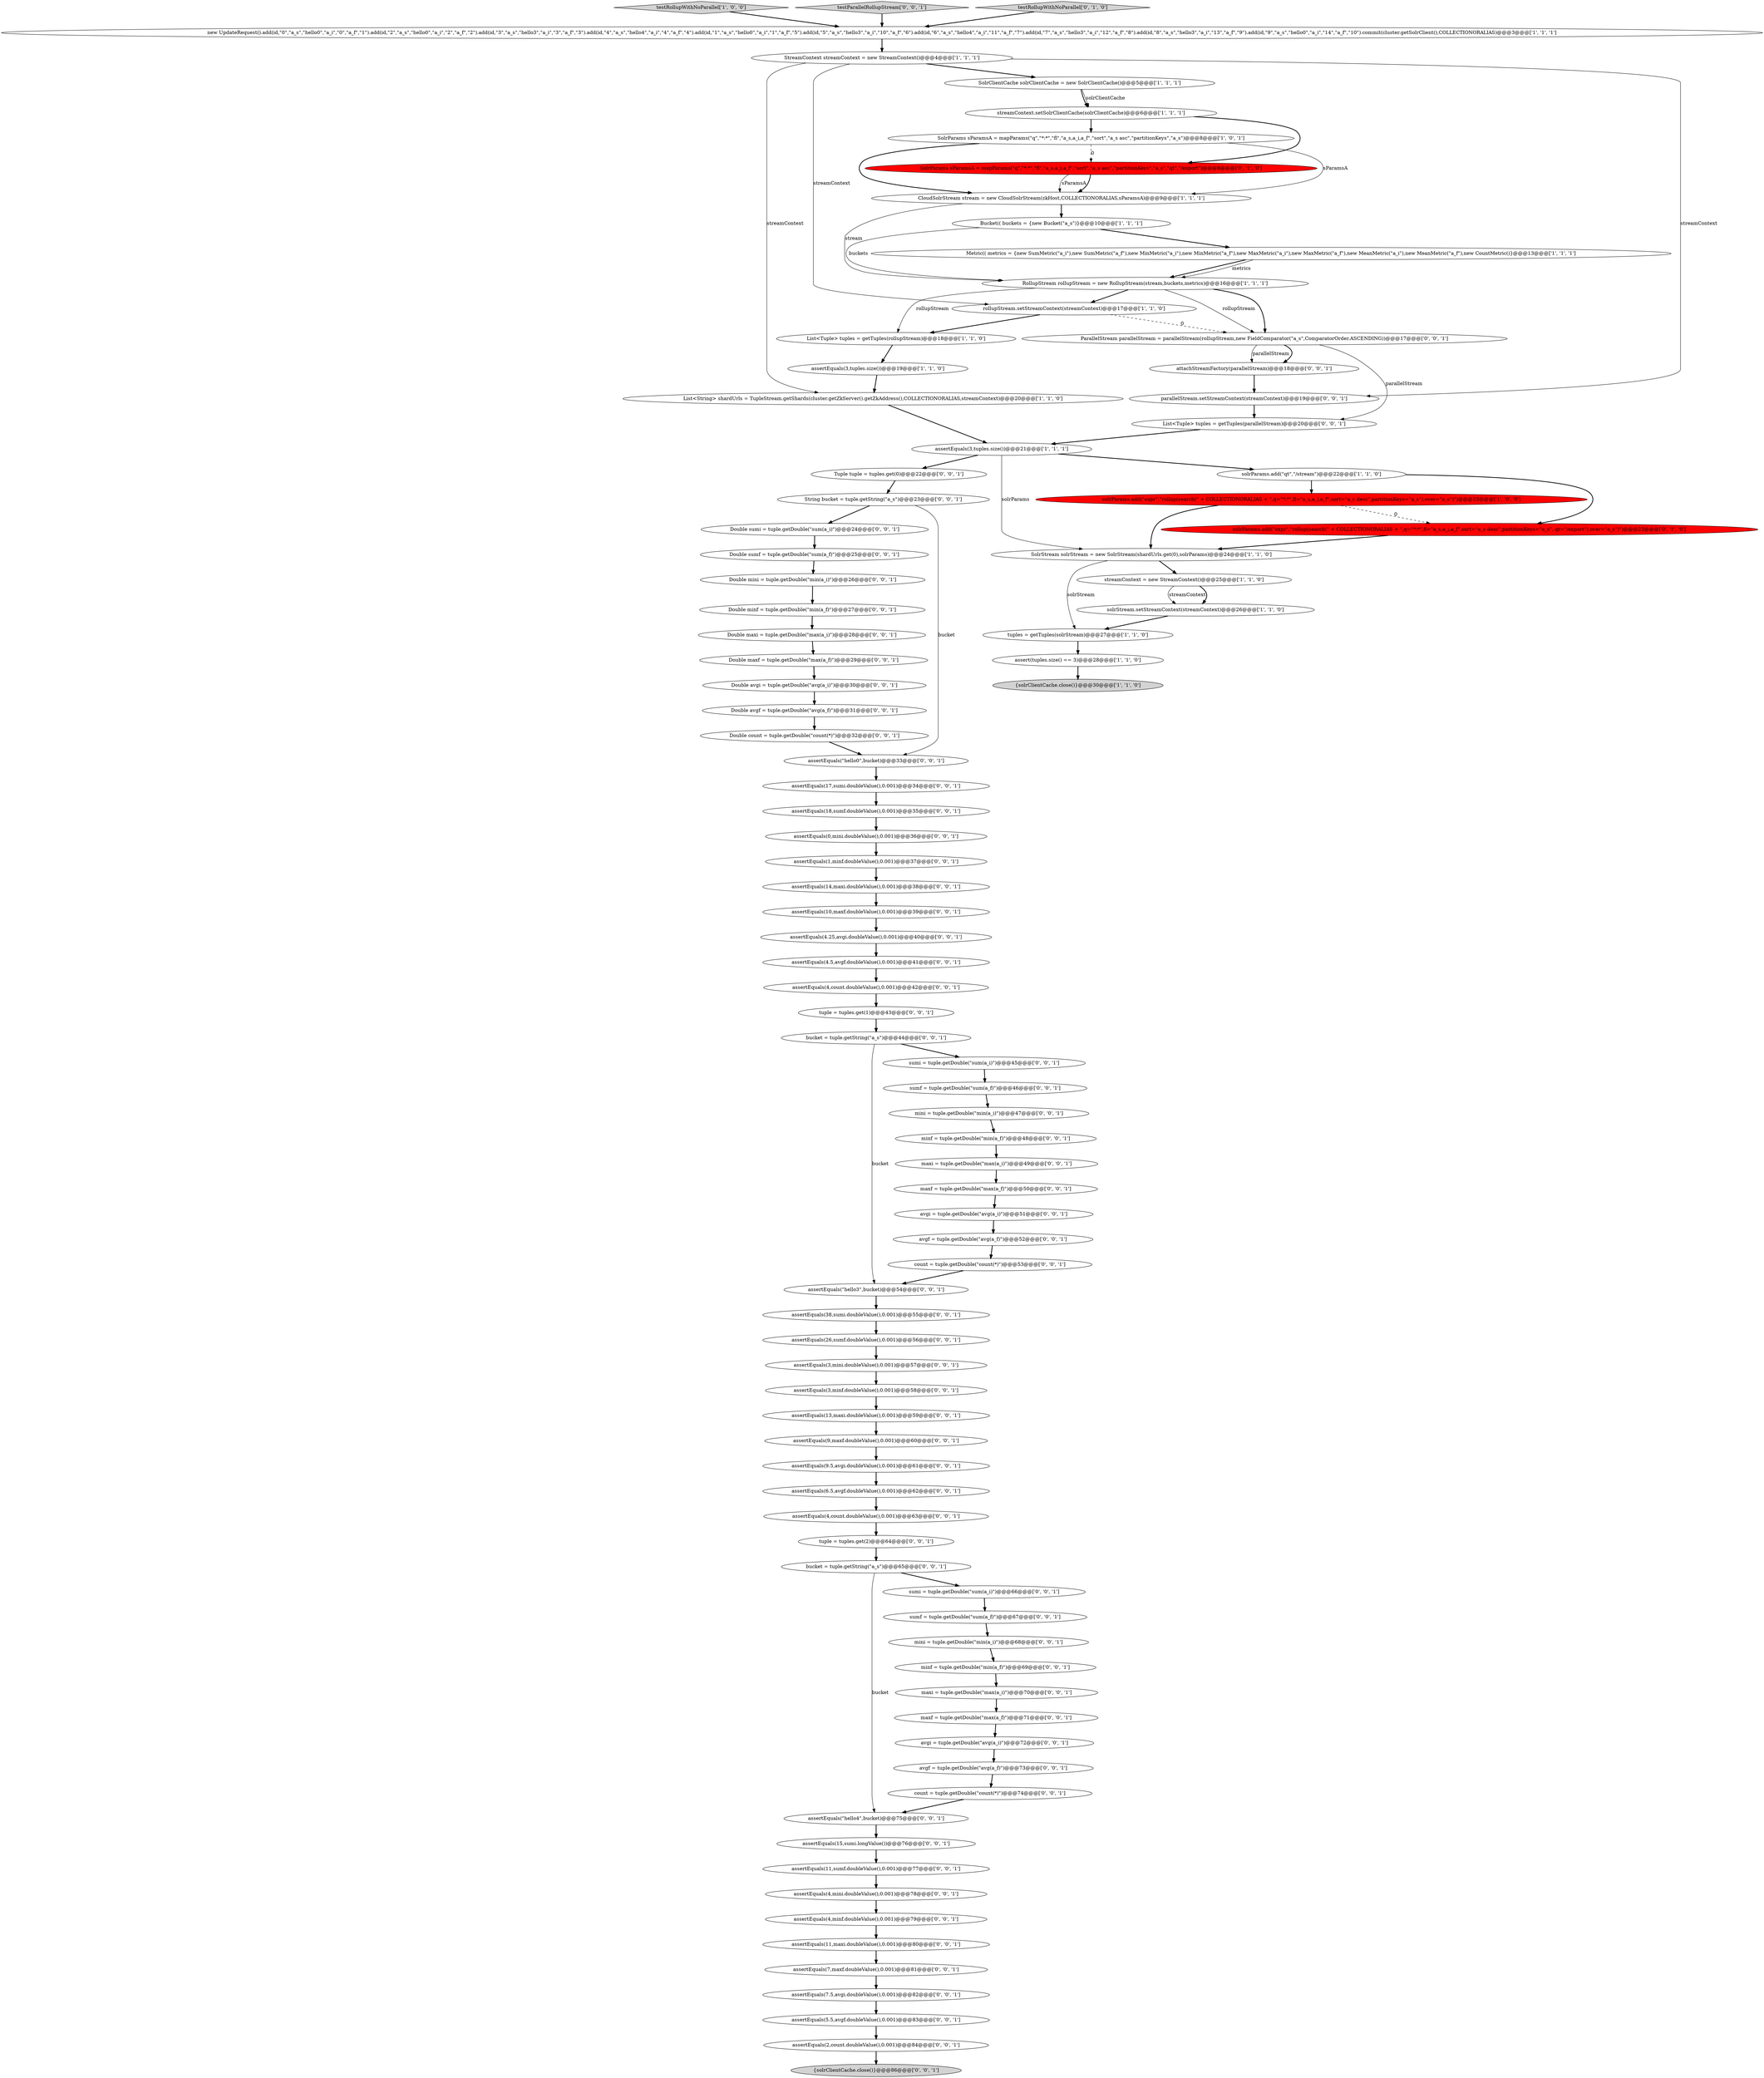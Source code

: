 digraph {
41 [style = filled, label = "Double maxf = tuple.getDouble(\"max(a_f)\")@@@29@@@['0', '0', '1']", fillcolor = white, shape = ellipse image = "AAA0AAABBB3BBB"];
56 [style = filled, label = "maxf = tuple.getDouble(\"max(a_f)\")@@@71@@@['0', '0', '1']", fillcolor = white, shape = ellipse image = "AAA0AAABBB3BBB"];
35 [style = filled, label = "assertEquals(6.5,avgf.doubleValue(),0.001)@@@62@@@['0', '0', '1']", fillcolor = white, shape = ellipse image = "AAA0AAABBB3BBB"];
70 [style = filled, label = "Double minf = tuple.getDouble(\"min(a_f)\")@@@27@@@['0', '0', '1']", fillcolor = white, shape = ellipse image = "AAA0AAABBB3BBB"];
74 [style = filled, label = "assertEquals(17,sumi.doubleValue(),0.001)@@@34@@@['0', '0', '1']", fillcolor = white, shape = ellipse image = "AAA0AAABBB3BBB"];
85 [style = filled, label = "assertEquals(26,sumf.doubleValue(),0.001)@@@56@@@['0', '0', '1']", fillcolor = white, shape = ellipse image = "AAA0AAABBB3BBB"];
4 [style = filled, label = "SolrParams sParamsA = mapParams(\"q\",\"*:*\",\"fl\",\"a_s,a_i,a_f\",\"sort\",\"a_s asc\",\"partitionKeys\",\"a_s\")@@@8@@@['1', '0', '1']", fillcolor = white, shape = ellipse image = "AAA0AAABBB1BBB"];
50 [style = filled, label = "assertEquals(3,mini.doubleValue(),0.001)@@@57@@@['0', '0', '1']", fillcolor = white, shape = ellipse image = "AAA0AAABBB3BBB"];
27 [style = filled, label = "Double avgi = tuple.getDouble(\"avg(a_i)\")@@@30@@@['0', '0', '1']", fillcolor = white, shape = ellipse image = "AAA0AAABBB3BBB"];
33 [style = filled, label = "Double maxi = tuple.getDouble(\"max(a_i)\")@@@28@@@['0', '0', '1']", fillcolor = white, shape = ellipse image = "AAA0AAABBB3BBB"];
43 [style = filled, label = "Double mini = tuple.getDouble(\"min(a_i)\")@@@26@@@['0', '0', '1']", fillcolor = white, shape = ellipse image = "AAA0AAABBB3BBB"];
71 [style = filled, label = "sumf = tuple.getDouble(\"sum(a_f)\")@@@67@@@['0', '0', '1']", fillcolor = white, shape = ellipse image = "AAA0AAABBB3BBB"];
64 [style = filled, label = "Tuple tuple = tuples.get(0)@@@22@@@['0', '0', '1']", fillcolor = white, shape = ellipse image = "AAA0AAABBB3BBB"];
75 [style = filled, label = "avgi = tuple.getDouble(\"avg(a_i)\")@@@72@@@['0', '0', '1']", fillcolor = white, shape = ellipse image = "AAA0AAABBB3BBB"];
93 [style = filled, label = "Double count = tuple.getDouble(\"count(*)\")@@@32@@@['0', '0', '1']", fillcolor = white, shape = ellipse image = "AAA0AAABBB3BBB"];
18 [style = filled, label = "StreamContext streamContext = new StreamContext()@@@4@@@['1', '1', '1']", fillcolor = white, shape = ellipse image = "AAA0AAABBB1BBB"];
88 [style = filled, label = "ParallelStream parallelStream = parallelStream(rollupStream,new FieldComparator(\"a_s\",ComparatorOrder.ASCENDING))@@@17@@@['0', '0', '1']", fillcolor = white, shape = ellipse image = "AAA0AAABBB3BBB"];
57 [style = filled, label = "assertEquals(9,maxf.doubleValue(),0.001)@@@60@@@['0', '0', '1']", fillcolor = white, shape = ellipse image = "AAA0AAABBB3BBB"];
90 [style = filled, label = "assertEquals(9.5,avgi.doubleValue(),0.001)@@@61@@@['0', '0', '1']", fillcolor = white, shape = ellipse image = "AAA0AAABBB3BBB"];
62 [style = filled, label = "sumi = tuple.getDouble(\"sum(a_i)\")@@@45@@@['0', '0', '1']", fillcolor = white, shape = ellipse image = "AAA0AAABBB3BBB"];
51 [style = filled, label = "mini = tuple.getDouble(\"min(a_i)\")@@@47@@@['0', '0', '1']", fillcolor = white, shape = ellipse image = "AAA0AAABBB3BBB"];
14 [style = filled, label = "assert(tuples.size() == 3)@@@28@@@['1', '1', '0']", fillcolor = white, shape = ellipse image = "AAA0AAABBB1BBB"];
8 [style = filled, label = "solrParams.add(\"qt\",\"/stream\")@@@22@@@['1', '1', '0']", fillcolor = white, shape = ellipse image = "AAA0AAABBB1BBB"];
15 [style = filled, label = "Metric(( metrics = {new SumMetric(\"a_i\"),new SumMetric(\"a_f\"),new MinMetric(\"a_i\"),new MinMetric(\"a_f\"),new MaxMetric(\"a_i\"),new MaxMetric(\"a_f\"),new MeanMetric(\"a_i\"),new MeanMetric(\"a_f\"),new CountMetric()}@@@13@@@['1', '1', '1']", fillcolor = white, shape = ellipse image = "AAA0AAABBB1BBB"];
5 [style = filled, label = "Bucket(( buckets = {new Bucket(\"a_s\")}@@@10@@@['1', '1', '1']", fillcolor = white, shape = ellipse image = "AAA0AAABBB1BBB"];
65 [style = filled, label = "assertEquals(18,sumf.doubleValue(),0.001)@@@35@@@['0', '0', '1']", fillcolor = white, shape = ellipse image = "AAA0AAABBB3BBB"];
22 [style = filled, label = "List<String> shardUrls = TupleStream.getShards(cluster.getZkServer().getZkAddress(),COLLECTIONORALIAS,streamContext)@@@20@@@['1', '1', '0']", fillcolor = white, shape = ellipse image = "AAA0AAABBB1BBB"];
12 [style = filled, label = "SolrStream solrStream = new SolrStream(shardUrls.get(0),solrParams)@@@24@@@['1', '1', '0']", fillcolor = white, shape = ellipse image = "AAA0AAABBB1BBB"];
55 [style = filled, label = "assertEquals(4,minf.doubleValue(),0.001)@@@79@@@['0', '0', '1']", fillcolor = white, shape = ellipse image = "AAA0AAABBB3BBB"];
77 [style = filled, label = "{solrClientCache.close()}@@@86@@@['0', '0', '1']", fillcolor = lightgray, shape = ellipse image = "AAA0AAABBB3BBB"];
26 [style = filled, label = "tuple = tuples.get(1)@@@43@@@['0', '0', '1']", fillcolor = white, shape = ellipse image = "AAA0AAABBB3BBB"];
92 [style = filled, label = "assertEquals(4,count.doubleValue(),0.001)@@@42@@@['0', '0', '1']", fillcolor = white, shape = ellipse image = "AAA0AAABBB3BBB"];
11 [style = filled, label = "SolrClientCache solrClientCache = new SolrClientCache()@@@5@@@['1', '1', '1']", fillcolor = white, shape = ellipse image = "AAA0AAABBB1BBB"];
87 [style = filled, label = "assertEquals(11,maxi.doubleValue(),0.001)@@@80@@@['0', '0', '1']", fillcolor = white, shape = ellipse image = "AAA0AAABBB3BBB"];
13 [style = filled, label = "streamContext = new StreamContext()@@@25@@@['1', '1', '0']", fillcolor = white, shape = ellipse image = "AAA0AAABBB1BBB"];
81 [style = filled, label = "assertEquals(4.5,avgf.doubleValue(),0.001)@@@41@@@['0', '0', '1']", fillcolor = white, shape = ellipse image = "AAA0AAABBB3BBB"];
3 [style = filled, label = "testRollupWithNoParallel['1', '0', '0']", fillcolor = lightgray, shape = diamond image = "AAA0AAABBB1BBB"];
60 [style = filled, label = "assertEquals(38,sumi.doubleValue(),0.001)@@@55@@@['0', '0', '1']", fillcolor = white, shape = ellipse image = "AAA0AAABBB3BBB"];
78 [style = filled, label = "minf = tuple.getDouble(\"min(a_f)\")@@@69@@@['0', '0', '1']", fillcolor = white, shape = ellipse image = "AAA0AAABBB3BBB"];
66 [style = filled, label = "assertEquals(\"hello0\",bucket)@@@33@@@['0', '0', '1']", fillcolor = white, shape = ellipse image = "AAA0AAABBB3BBB"];
2 [style = filled, label = "RollupStream rollupStream = new RollupStream(stream,buckets,metrics)@@@16@@@['1', '1', '1']", fillcolor = white, shape = ellipse image = "AAA0AAABBB1BBB"];
45 [style = filled, label = "assertEquals(1,minf.doubleValue(),0.001)@@@37@@@['0', '0', '1']", fillcolor = white, shape = ellipse image = "AAA0AAABBB3BBB"];
10 [style = filled, label = "new UpdateRequest().add(id,\"0\",\"a_s\",\"hello0\",\"a_i\",\"0\",\"a_f\",\"1\").add(id,\"2\",\"a_s\",\"hello0\",\"a_i\",\"2\",\"a_f\",\"2\").add(id,\"3\",\"a_s\",\"hello3\",\"a_i\",\"3\",\"a_f\",\"3\").add(id,\"4\",\"a_s\",\"hello4\",\"a_i\",\"4\",\"a_f\",\"4\").add(id,\"1\",\"a_s\",\"hello0\",\"a_i\",\"1\",\"a_f\",\"5\").add(id,\"5\",\"a_s\",\"hello3\",\"a_i\",\"10\",\"a_f\",\"6\").add(id,\"6\",\"a_s\",\"hello4\",\"a_i\",\"11\",\"a_f\",\"7\").add(id,\"7\",\"a_s\",\"hello3\",\"a_i\",\"12\",\"a_f\",\"8\").add(id,\"8\",\"a_s\",\"hello3\",\"a_i\",\"13\",\"a_f\",\"9\").add(id,\"9\",\"a_s\",\"hello0\",\"a_i\",\"14\",\"a_f\",\"10\").commit(cluster.getSolrClient(),COLLECTIONORALIAS)@@@3@@@['1', '1', '1']", fillcolor = white, shape = ellipse image = "AAA0AAABBB1BBB"];
39 [style = filled, label = "assertEquals(\"hello4\",bucket)@@@75@@@['0', '0', '1']", fillcolor = white, shape = ellipse image = "AAA0AAABBB3BBB"];
79 [style = filled, label = "assertEquals(7.5,avgi.doubleValue(),0.001)@@@82@@@['0', '0', '1']", fillcolor = white, shape = ellipse image = "AAA0AAABBB3BBB"];
82 [style = filled, label = "assertEquals(5.5,avgf.doubleValue(),0.001)@@@83@@@['0', '0', '1']", fillcolor = white, shape = ellipse image = "AAA0AAABBB3BBB"];
7 [style = filled, label = "assertEquals(3,tuples.size())@@@21@@@['1', '1', '1']", fillcolor = white, shape = ellipse image = "AAA0AAABBB1BBB"];
61 [style = filled, label = "avgf = tuple.getDouble(\"avg(a_f)\")@@@73@@@['0', '0', '1']", fillcolor = white, shape = ellipse image = "AAA0AAABBB3BBB"];
68 [style = filled, label = "sumi = tuple.getDouble(\"sum(a_i)\")@@@66@@@['0', '0', '1']", fillcolor = white, shape = ellipse image = "AAA0AAABBB3BBB"];
83 [style = filled, label = "List<Tuple> tuples = getTuples(parallelStream)@@@20@@@['0', '0', '1']", fillcolor = white, shape = ellipse image = "AAA0AAABBB3BBB"];
37 [style = filled, label = "attachStreamFactory(parallelStream)@@@18@@@['0', '0', '1']", fillcolor = white, shape = ellipse image = "AAA0AAABBB3BBB"];
46 [style = filled, label = "assertEquals(0,mini.doubleValue(),0.001)@@@36@@@['0', '0', '1']", fillcolor = white, shape = ellipse image = "AAA0AAABBB3BBB"];
52 [style = filled, label = "assertEquals(\"hello3\",bucket)@@@54@@@['0', '0', '1']", fillcolor = white, shape = ellipse image = "AAA0AAABBB3BBB"];
31 [style = filled, label = "maxf = tuple.getDouble(\"max(a_f)\")@@@50@@@['0', '0', '1']", fillcolor = white, shape = ellipse image = "AAA0AAABBB3BBB"];
91 [style = filled, label = "parallelStream.setStreamContext(streamContext)@@@19@@@['0', '0', '1']", fillcolor = white, shape = ellipse image = "AAA0AAABBB3BBB"];
48 [style = filled, label = "String bucket = tuple.getString(\"a_s\")@@@23@@@['0', '0', '1']", fillcolor = white, shape = ellipse image = "AAA0AAABBB3BBB"];
28 [style = filled, label = "maxi = tuple.getDouble(\"max(a_i)\")@@@49@@@['0', '0', '1']", fillcolor = white, shape = ellipse image = "AAA0AAABBB3BBB"];
44 [style = filled, label = "assertEquals(2,count.doubleValue(),0.001)@@@84@@@['0', '0', '1']", fillcolor = white, shape = ellipse image = "AAA0AAABBB3BBB"];
9 [style = filled, label = "solrStream.setStreamContext(streamContext)@@@26@@@['1', '1', '0']", fillcolor = white, shape = ellipse image = "AAA0AAABBB1BBB"];
36 [style = filled, label = "Double sumi = tuple.getDouble(\"sum(a_i)\")@@@24@@@['0', '0', '1']", fillcolor = white, shape = ellipse image = "AAA0AAABBB3BBB"];
34 [style = filled, label = "Double avgf = tuple.getDouble(\"avg(a_f)\")@@@31@@@['0', '0', '1']", fillcolor = white, shape = ellipse image = "AAA0AAABBB3BBB"];
17 [style = filled, label = "streamContext.setSolrClientCache(solrClientCache)@@@6@@@['1', '1', '1']", fillcolor = white, shape = ellipse image = "AAA0AAABBB1BBB"];
19 [style = filled, label = "assertEquals(3,tuples.size())@@@19@@@['1', '1', '0']", fillcolor = white, shape = ellipse image = "AAA0AAABBB1BBB"];
1 [style = filled, label = "solrParams.add(\"expr\",\"rollup(search(\" + COLLECTIONORALIAS + \",q=\"*:*\",fl=\"a_s,a_i,a_f\",sort=\"a_s desc\",partitionKeys=\"a_s\"),over=\"a_s\")\")@@@23@@@['1', '0', '0']", fillcolor = red, shape = ellipse image = "AAA1AAABBB1BBB"];
42 [style = filled, label = "mini = tuple.getDouble(\"min(a_i)\")@@@68@@@['0', '0', '1']", fillcolor = white, shape = ellipse image = "AAA0AAABBB3BBB"];
89 [style = filled, label = "bucket = tuple.getString(\"a_s\")@@@65@@@['0', '0', '1']", fillcolor = white, shape = ellipse image = "AAA0AAABBB3BBB"];
72 [style = filled, label = "sumf = tuple.getDouble(\"sum(a_f)\")@@@46@@@['0', '0', '1']", fillcolor = white, shape = ellipse image = "AAA0AAABBB3BBB"];
58 [style = filled, label = "count = tuple.getDouble(\"count(*)\")@@@74@@@['0', '0', '1']", fillcolor = white, shape = ellipse image = "AAA0AAABBB3BBB"];
30 [style = filled, label = "avgi = tuple.getDouble(\"avg(a_i)\")@@@51@@@['0', '0', '1']", fillcolor = white, shape = ellipse image = "AAA0AAABBB3BBB"];
32 [style = filled, label = "testParallelRollupStream['0', '0', '1']", fillcolor = lightgray, shape = diamond image = "AAA0AAABBB3BBB"];
6 [style = filled, label = "CloudSolrStream stream = new CloudSolrStream(zkHost,COLLECTIONORALIAS,sParamsA)@@@9@@@['1', '1', '1']", fillcolor = white, shape = ellipse image = "AAA0AAABBB1BBB"];
54 [style = filled, label = "assertEquals(4,count.doubleValue(),0.001)@@@63@@@['0', '0', '1']", fillcolor = white, shape = ellipse image = "AAA0AAABBB3BBB"];
29 [style = filled, label = "avgf = tuple.getDouble(\"avg(a_f)\")@@@52@@@['0', '0', '1']", fillcolor = white, shape = ellipse image = "AAA0AAABBB3BBB"];
49 [style = filled, label = "Double sumf = tuple.getDouble(\"sum(a_f)\")@@@25@@@['0', '0', '1']", fillcolor = white, shape = ellipse image = "AAA0AAABBB3BBB"];
20 [style = filled, label = "{solrClientCache.close()}@@@30@@@['1', '1', '0']", fillcolor = lightgray, shape = ellipse image = "AAA0AAABBB1BBB"];
21 [style = filled, label = "tuples = getTuples(solrStream)@@@27@@@['1', '1', '0']", fillcolor = white, shape = ellipse image = "AAA0AAABBB1BBB"];
63 [style = filled, label = "assertEquals(13,maxi.doubleValue(),0.001)@@@59@@@['0', '0', '1']", fillcolor = white, shape = ellipse image = "AAA0AAABBB3BBB"];
69 [style = filled, label = "assertEquals(3,minf.doubleValue(),0.001)@@@58@@@['0', '0', '1']", fillcolor = white, shape = ellipse image = "AAA0AAABBB3BBB"];
73 [style = filled, label = "maxi = tuple.getDouble(\"max(a_i)\")@@@70@@@['0', '0', '1']", fillcolor = white, shape = ellipse image = "AAA0AAABBB3BBB"];
0 [style = filled, label = "List<Tuple> tuples = getTuples(rollupStream)@@@18@@@['1', '1', '0']", fillcolor = white, shape = ellipse image = "AAA0AAABBB1BBB"];
80 [style = filled, label = "assertEquals(4,mini.doubleValue(),0.001)@@@78@@@['0', '0', '1']", fillcolor = white, shape = ellipse image = "AAA0AAABBB3BBB"];
86 [style = filled, label = "assertEquals(15,sumi.longValue())@@@76@@@['0', '0', '1']", fillcolor = white, shape = ellipse image = "AAA0AAABBB3BBB"];
24 [style = filled, label = "testRollupWithNoParallel['0', '1', '0']", fillcolor = lightgray, shape = diamond image = "AAA0AAABBB2BBB"];
67 [style = filled, label = "bucket = tuple.getString(\"a_s\")@@@44@@@['0', '0', '1']", fillcolor = white, shape = ellipse image = "AAA0AAABBB3BBB"];
84 [style = filled, label = "minf = tuple.getDouble(\"min(a_f)\")@@@48@@@['0', '0', '1']", fillcolor = white, shape = ellipse image = "AAA0AAABBB3BBB"];
38 [style = filled, label = "assertEquals(14,maxi.doubleValue(),0.001)@@@38@@@['0', '0', '1']", fillcolor = white, shape = ellipse image = "AAA0AAABBB3BBB"];
76 [style = filled, label = "assertEquals(7,maxf.doubleValue(),0.001)@@@81@@@['0', '0', '1']", fillcolor = white, shape = ellipse image = "AAA0AAABBB3BBB"];
23 [style = filled, label = "SolrParams sParamsA = mapParams(\"q\",\"*:*\",\"fl\",\"a_s,a_i,a_f\",\"sort\",\"a_s asc\",\"partitionKeys\",\"a_s\",\"qt\",\"/export\")@@@8@@@['0', '1', '0']", fillcolor = red, shape = ellipse image = "AAA1AAABBB2BBB"];
40 [style = filled, label = "assertEquals(11,sumf.doubleValue(),0.001)@@@77@@@['0', '0', '1']", fillcolor = white, shape = ellipse image = "AAA0AAABBB3BBB"];
94 [style = filled, label = "count = tuple.getDouble(\"count(*)\")@@@53@@@['0', '0', '1']", fillcolor = white, shape = ellipse image = "AAA0AAABBB3BBB"];
16 [style = filled, label = "rollupStream.setStreamContext(streamContext)@@@17@@@['1', '1', '0']", fillcolor = white, shape = ellipse image = "AAA0AAABBB1BBB"];
59 [style = filled, label = "assertEquals(10,maxf.doubleValue(),0.001)@@@39@@@['0', '0', '1']", fillcolor = white, shape = ellipse image = "AAA0AAABBB3BBB"];
47 [style = filled, label = "tuple = tuples.get(2)@@@64@@@['0', '0', '1']", fillcolor = white, shape = ellipse image = "AAA0AAABBB3BBB"];
53 [style = filled, label = "assertEquals(4.25,avgi.doubleValue(),0.001)@@@40@@@['0', '0', '1']", fillcolor = white, shape = ellipse image = "AAA0AAABBB3BBB"];
25 [style = filled, label = "solrParams.add(\"expr\",\"rollup(search(\" + COLLECTIONORALIAS + \",q=\"*:*\",fl=\"a_s,a_i,a_f\",sort=\"a_s desc\",partitionKeys=\"a_s\", qt=\"/export\"),over=\"a_s\")\")@@@23@@@['0', '1', '0']", fillcolor = red, shape = ellipse image = "AAA1AAABBB2BBB"];
16->0 [style = bold, label=""];
74->65 [style = bold, label=""];
23->6 [style = solid, label="sParamsA"];
89->39 [style = solid, label="bucket"];
5->15 [style = bold, label=""];
89->68 [style = bold, label=""];
7->8 [style = bold, label=""];
30->29 [style = bold, label=""];
53->81 [style = bold, label=""];
85->50 [style = bold, label=""];
81->92 [style = bold, label=""];
8->1 [style = bold, label=""];
52->60 [style = bold, label=""];
48->66 [style = solid, label="bucket"];
94->52 [style = bold, label=""];
6->2 [style = solid, label="stream"];
18->91 [style = solid, label="streamContext"];
45->38 [style = bold, label=""];
31->30 [style = bold, label=""];
9->21 [style = bold, label=""];
1->12 [style = bold, label=""];
57->90 [style = bold, label=""];
73->56 [style = bold, label=""];
1->25 [style = dashed, label="0"];
4->23 [style = dashed, label="0"];
7->12 [style = solid, label="solrParams"];
14->20 [style = bold, label=""];
43->70 [style = bold, label=""];
39->86 [style = bold, label=""];
2->0 [style = solid, label="rollupStream"];
2->16 [style = bold, label=""];
24->10 [style = bold, label=""];
4->6 [style = solid, label="sParamsA"];
26->67 [style = bold, label=""];
50->69 [style = bold, label=""];
42->78 [style = bold, label=""];
35->54 [style = bold, label=""];
60->85 [style = bold, label=""];
0->19 [style = bold, label=""];
18->11 [style = bold, label=""];
11->17 [style = solid, label="solrClientCache"];
70->33 [style = bold, label=""];
33->41 [style = bold, label=""];
87->76 [style = bold, label=""];
75->61 [style = bold, label=""];
2->88 [style = solid, label="rollupStream"];
22->7 [style = bold, label=""];
32->10 [style = bold, label=""];
44->77 [style = bold, label=""];
58->39 [style = bold, label=""];
3->10 [style = bold, label=""];
37->91 [style = bold, label=""];
36->49 [style = bold, label=""];
5->2 [style = solid, label="buckets"];
47->89 [style = bold, label=""];
88->83 [style = solid, label="parallelStream"];
13->9 [style = solid, label="streamContext"];
71->42 [style = bold, label=""];
56->75 [style = bold, label=""];
11->17 [style = bold, label=""];
90->35 [style = bold, label=""];
16->88 [style = dashed, label="0"];
78->73 [style = bold, label=""];
19->22 [style = bold, label=""];
65->46 [style = bold, label=""];
55->87 [style = bold, label=""];
38->59 [style = bold, label=""];
10->18 [style = bold, label=""];
41->27 [style = bold, label=""];
91->83 [style = bold, label=""];
34->93 [style = bold, label=""];
7->64 [style = bold, label=""];
28->31 [style = bold, label=""];
63->57 [style = bold, label=""];
88->37 [style = bold, label=""];
83->7 [style = bold, label=""];
40->80 [style = bold, label=""];
79->82 [style = bold, label=""];
86->40 [style = bold, label=""];
17->23 [style = bold, label=""];
59->53 [style = bold, label=""];
67->52 [style = solid, label="bucket"];
12->13 [style = bold, label=""];
6->5 [style = bold, label=""];
51->84 [style = bold, label=""];
27->34 [style = bold, label=""];
80->55 [style = bold, label=""];
2->88 [style = bold, label=""];
23->6 [style = bold, label=""];
82->44 [style = bold, label=""];
18->22 [style = solid, label="streamContext"];
18->16 [style = solid, label="streamContext"];
13->9 [style = bold, label=""];
92->26 [style = bold, label=""];
17->4 [style = bold, label=""];
21->14 [style = bold, label=""];
93->66 [style = bold, label=""];
15->2 [style = bold, label=""];
48->36 [style = bold, label=""];
4->6 [style = bold, label=""];
66->74 [style = bold, label=""];
12->21 [style = solid, label="solrStream"];
61->58 [style = bold, label=""];
49->43 [style = bold, label=""];
88->37 [style = solid, label="parallelStream"];
67->62 [style = bold, label=""];
54->47 [style = bold, label=""];
25->12 [style = bold, label=""];
68->71 [style = bold, label=""];
62->72 [style = bold, label=""];
29->94 [style = bold, label=""];
72->51 [style = bold, label=""];
46->45 [style = bold, label=""];
76->79 [style = bold, label=""];
15->2 [style = solid, label="metrics"];
8->25 [style = bold, label=""];
69->63 [style = bold, label=""];
64->48 [style = bold, label=""];
84->28 [style = bold, label=""];
}
